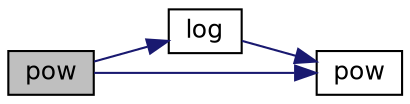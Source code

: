 digraph "pow"
{
 // INTERACTIVE_SVG=YES
 // LATEX_PDF_SIZE
  bgcolor="transparent";
  edge [fontname="Helvetica",fontsize="12",labelfontname="Helvetica",labelfontsize="12"];
  node [fontname="Helvetica",fontsize="12",shape=record];
  rankdir="LR";
  Node1 [label="pow",height=0.2,width=0.4,color="black", fillcolor="grey75", style="filled", fontcolor="black",tooltip=" "];
  Node1 -> Node2 [color="midnightblue",fontsize="12",style="solid",fontname="Helvetica"];
  Node2 [label="log",height=0.2,width=0.4,color="black",URL="$autodiff2_8libmd_8cc_a2d6fafc4be5268548f5e8c0b9e427369.html#a2d6fafc4be5268548f5e8c0b9e427369",tooltip=" "];
  Node2 -> Node3 [color="midnightblue",fontsize="12",style="solid",fontname="Helvetica"];
  Node3 [label="pow",height=0.2,width=0.4,color="black",URL="$autodiff2_8libmd_8cc_a6e8c84f1707cd26d96553b6f49556ee1.html#a6e8c84f1707cd26d96553b6f49556ee1",tooltip=" "];
  Node1 -> Node3 [color="midnightblue",fontsize="12",style="solid",fontname="Helvetica"];
}
